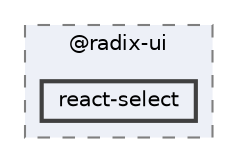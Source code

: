 digraph "C:/Users/arisc/OneDrive/Documents/GitHub/FINAL/EcoEats-Project/node_modules/@radix-ui/react-select"
{
 // LATEX_PDF_SIZE
  bgcolor="transparent";
  edge [fontname=Helvetica,fontsize=10,labelfontname=Helvetica,labelfontsize=10];
  node [fontname=Helvetica,fontsize=10,shape=box,height=0.2,width=0.4];
  compound=true
  subgraph clusterdir_ab62ad447ec992f2fe79c76b760e4d1f {
    graph [ bgcolor="#edf0f7", pencolor="grey50", label="@radix-ui", fontname=Helvetica,fontsize=10 style="filled,dashed", URL="dir_ab62ad447ec992f2fe79c76b760e4d1f.html",tooltip=""]
  dir_1a1c9944639157a9eaab5f1788ea8b89 [label="react-select", fillcolor="#edf0f7", color="grey25", style="filled,bold", URL="dir_1a1c9944639157a9eaab5f1788ea8b89.html",tooltip=""];
  }
}
